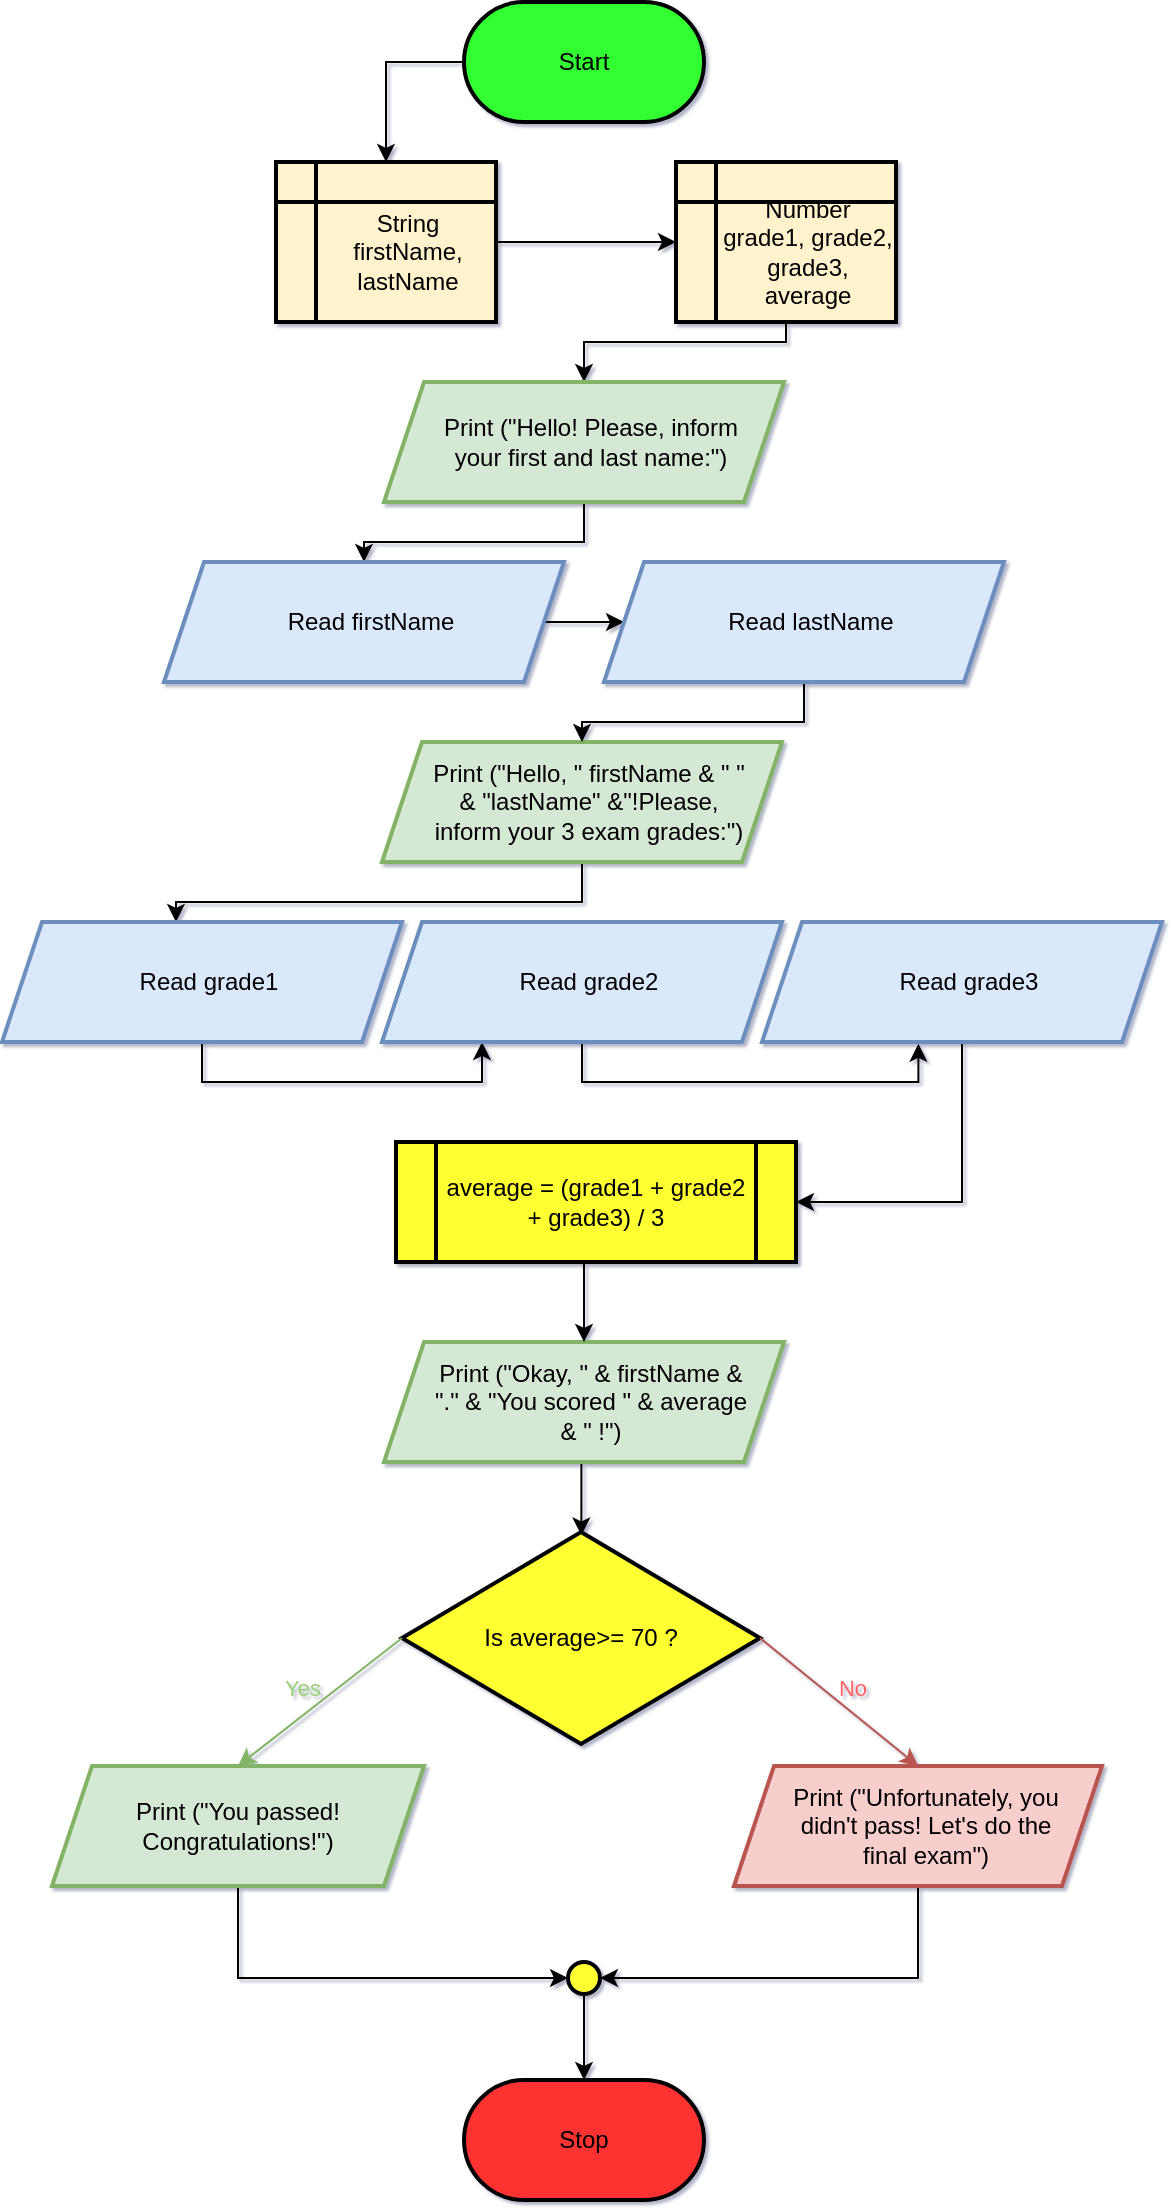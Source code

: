<mxfile version="16.4.3" type="github" pages="2">
  <diagram id="C5RBs43oDa-KdzZeNtuy" name="studentIteraction1">
    <mxGraphModel dx="787" dy="1585" grid="0" gridSize="10" guides="1" tooltips="1" connect="1" arrows="1" fold="1" page="1" pageScale="1" pageWidth="827" pageHeight="1169" math="0" shadow="1">
      <root>
        <mxCell id="WIyWlLk6GJQsqaUBKTNV-0" />
        <mxCell id="WIyWlLk6GJQsqaUBKTNV-1" parent="WIyWlLk6GJQsqaUBKTNV-0" />
        <mxCell id="qGgScWs7adqSkE698t_Z-27" value="" style="edgeStyle=orthogonalEdgeStyle;rounded=0;orthogonalLoop=1;jettySize=auto;html=1;fontColor=default;entryX=0.5;entryY=0;entryDx=0;entryDy=0;" edge="1" parent="WIyWlLk6GJQsqaUBKTNV-1" source="qGgScWs7adqSkE698t_Z-3" target="qGgScWs7adqSkE698t_Z-5">
          <mxGeometry relative="1" as="geometry">
            <mxPoint x="274" y="-1090" as="targetPoint" />
            <Array as="points">
              <mxPoint x="315" y="-1090" />
            </Array>
          </mxGeometry>
        </mxCell>
        <mxCell id="qGgScWs7adqSkE698t_Z-3" value="Start" style="rounded=1;whiteSpace=wrap;html=1;arcSize=50;fillColor=#33FF33;strokeColor=#000000;strokeWidth=2;" vertex="1" parent="WIyWlLk6GJQsqaUBKTNV-1">
          <mxGeometry x="354" y="-1120" width="120" height="60" as="geometry" />
        </mxCell>
        <mxCell id="qGgScWs7adqSkE698t_Z-4" value="Stop" style="rounded=1;whiteSpace=wrap;html=1;arcSize=50;fillColor=#FF3333;strokeColor=#000000;strokeWidth=2;" vertex="1" parent="WIyWlLk6GJQsqaUBKTNV-1">
          <mxGeometry x="354" y="-81" width="120" height="60" as="geometry" />
        </mxCell>
        <mxCell id="qGgScWs7adqSkE698t_Z-25" value="" style="edgeStyle=orthogonalEdgeStyle;rounded=0;orthogonalLoop=1;jettySize=auto;html=1;fontColor=default;" edge="1" parent="WIyWlLk6GJQsqaUBKTNV-1" source="qGgScWs7adqSkE698t_Z-5" target="qGgScWs7adqSkE698t_Z-6">
          <mxGeometry relative="1" as="geometry" />
        </mxCell>
        <mxCell id="qGgScWs7adqSkE698t_Z-5" value="String firstName, lastName" style="shape=internalStorage;whiteSpace=wrap;html=1;backgroundOutline=1;strokeColor=#000000;strokeWidth=2;fillColor=#fff2cc;perimeterSpacing=0;rounded=0;shadow=0;glass=0;sketch=0;align=center;labelPosition=center;verticalLabelPosition=middle;verticalAlign=middle;fontColor=default;labelBackgroundColor=none;spacingLeft=22;spacingTop=10;" vertex="1" parent="WIyWlLk6GJQsqaUBKTNV-1">
          <mxGeometry x="260" y="-1040" width="110" height="80" as="geometry" />
        </mxCell>
        <mxCell id="qGgScWs7adqSkE698t_Z-28" value="" style="edgeStyle=orthogonalEdgeStyle;rounded=0;orthogonalLoop=1;jettySize=auto;html=1;fontColor=default;" edge="1" parent="WIyWlLk6GJQsqaUBKTNV-1" source="qGgScWs7adqSkE698t_Z-6" target="qGgScWs7adqSkE698t_Z-7">
          <mxGeometry relative="1" as="geometry">
            <Array as="points">
              <mxPoint x="515" y="-950" />
              <mxPoint x="414" y="-950" />
            </Array>
          </mxGeometry>
        </mxCell>
        <mxCell id="qGgScWs7adqSkE698t_Z-6" value="Number grade1, grade2, grade3, average" style="shape=internalStorage;whiteSpace=wrap;html=1;backgroundOutline=1;strokeColor=#000000;strokeWidth=2;fillColor=#fff2cc;perimeterSpacing=0;rounded=0;shadow=0;glass=0;sketch=0;align=center;labelPosition=center;verticalLabelPosition=middle;verticalAlign=middle;fontColor=default;labelBackgroundColor=none;spacingLeft=22;spacingTop=10;" vertex="1" parent="WIyWlLk6GJQsqaUBKTNV-1">
          <mxGeometry x="460" y="-1040" width="110" height="80" as="geometry" />
        </mxCell>
        <mxCell id="qGgScWs7adqSkE698t_Z-24" value="" style="edgeStyle=orthogonalEdgeStyle;rounded=0;orthogonalLoop=1;jettySize=auto;html=1;fontColor=default;" edge="1" parent="WIyWlLk6GJQsqaUBKTNV-1" source="qGgScWs7adqSkE698t_Z-7" target="qGgScWs7adqSkE698t_Z-11">
          <mxGeometry relative="1" as="geometry" />
        </mxCell>
        <mxCell id="qGgScWs7adqSkE698t_Z-7" value="&lt;div&gt;&lt;span&gt;Print (&quot;Hello! Please, inform your first and last name:&quot;)&lt;/span&gt;&lt;/div&gt;" style="shape=parallelogram;perimeter=parallelogramPerimeter;whiteSpace=wrap;html=1;fixedSize=1;rounded=0;shadow=0;glass=0;labelBackgroundColor=none;sketch=0;strokeColor=#82b366;strokeWidth=2;fillColor=#d5e8d4;align=center;spacingLeft=20;spacingRight=13;" vertex="1" parent="WIyWlLk6GJQsqaUBKTNV-1">
          <mxGeometry x="314" y="-930" width="200" height="60" as="geometry" />
        </mxCell>
        <mxCell id="qGgScWs7adqSkE698t_Z-21" value="" style="edgeStyle=orthogonalEdgeStyle;rounded=0;orthogonalLoop=1;jettySize=auto;html=1;fontColor=default;" edge="1" parent="WIyWlLk6GJQsqaUBKTNV-1" source="qGgScWs7adqSkE698t_Z-9" target="qGgScWs7adqSkE698t_Z-13">
          <mxGeometry relative="1" as="geometry">
            <Array as="points">
              <mxPoint x="413" y="-670" />
              <mxPoint x="210" y="-670" />
            </Array>
          </mxGeometry>
        </mxCell>
        <mxCell id="qGgScWs7adqSkE698t_Z-9" value="&lt;div&gt;&lt;span&gt;Print (&quot;Hello, &quot; firstName &amp;amp; &quot; &quot; &amp;amp; &quot;lastName&quot; &amp;amp;&quot;!Please, inform your 3 exam grades:&quot;)&lt;/span&gt;&lt;/div&gt;" style="shape=parallelogram;perimeter=parallelogramPerimeter;whiteSpace=wrap;html=1;fixedSize=1;rounded=0;shadow=0;glass=0;labelBackgroundColor=none;sketch=0;strokeColor=#82b366;strokeWidth=2;fillColor=#d5e8d4;align=center;spacingLeft=20;spacingRight=13;" vertex="1" parent="WIyWlLk6GJQsqaUBKTNV-1">
          <mxGeometry x="313" y="-750" width="200" height="60" as="geometry" />
        </mxCell>
        <mxCell id="qGgScWs7adqSkE698t_Z-40" style="edgeStyle=orthogonalEdgeStyle;rounded=0;orthogonalLoop=1;jettySize=auto;html=1;exitX=0.5;exitY=1;exitDx=0;exitDy=0;entryX=0.501;entryY=0.016;entryDx=0;entryDy=0;entryPerimeter=0;fontColor=default;" edge="1" parent="WIyWlLk6GJQsqaUBKTNV-1" source="qGgScWs7adqSkE698t_Z-10" target="qGgScWs7adqSkE698t_Z-33">
          <mxGeometry relative="1" as="geometry" />
        </mxCell>
        <mxCell id="qGgScWs7adqSkE698t_Z-10" value="&lt;div&gt;&lt;span&gt;Print (&quot;Okay, &quot; &amp;amp; firstName &amp;amp; &quot;.&quot; &amp;amp; &quot;You scored &quot; &amp;amp; average &amp;amp; &quot; !&quot;)&lt;/span&gt;&lt;/div&gt;" style="shape=parallelogram;perimeter=parallelogramPerimeter;whiteSpace=wrap;html=1;fixedSize=1;rounded=0;shadow=0;glass=0;labelBackgroundColor=none;sketch=0;strokeColor=#82b366;strokeWidth=2;fillColor=#d5e8d4;align=center;spacingLeft=20;spacingRight=13;" vertex="1" parent="WIyWlLk6GJQsqaUBKTNV-1">
          <mxGeometry x="314" y="-450" width="200" height="60" as="geometry" />
        </mxCell>
        <mxCell id="qGgScWs7adqSkE698t_Z-22" value="" style="edgeStyle=orthogonalEdgeStyle;rounded=0;orthogonalLoop=1;jettySize=auto;html=1;fontColor=default;" edge="1" parent="WIyWlLk6GJQsqaUBKTNV-1" source="qGgScWs7adqSkE698t_Z-11" target="qGgScWs7adqSkE698t_Z-12">
          <mxGeometry relative="1" as="geometry" />
        </mxCell>
        <mxCell id="qGgScWs7adqSkE698t_Z-11" value="&lt;div&gt;&lt;span&gt;Read firstName&lt;/span&gt;&lt;/div&gt;" style="shape=parallelogram;perimeter=parallelogramPerimeter;whiteSpace=wrap;html=1;fixedSize=1;rounded=0;shadow=0;glass=0;labelBackgroundColor=none;sketch=0;strokeColor=#6c8ebf;strokeWidth=2;fillColor=#dae8fc;align=center;spacingLeft=20;spacingRight=13;" vertex="1" parent="WIyWlLk6GJQsqaUBKTNV-1">
          <mxGeometry x="204" y="-840" width="200" height="60" as="geometry" />
        </mxCell>
        <mxCell id="qGgScWs7adqSkE698t_Z-23" value="" style="edgeStyle=orthogonalEdgeStyle;rounded=0;orthogonalLoop=1;jettySize=auto;html=1;fontColor=default;" edge="1" parent="WIyWlLk6GJQsqaUBKTNV-1" source="qGgScWs7adqSkE698t_Z-12" target="qGgScWs7adqSkE698t_Z-9">
          <mxGeometry relative="1" as="geometry" />
        </mxCell>
        <mxCell id="qGgScWs7adqSkE698t_Z-12" value="&lt;div&gt;&lt;span&gt;Read lastName&lt;/span&gt;&lt;/div&gt;" style="shape=parallelogram;perimeter=parallelogramPerimeter;whiteSpace=wrap;html=1;fixedSize=1;rounded=0;shadow=0;glass=0;labelBackgroundColor=none;sketch=0;strokeColor=#6c8ebf;strokeWidth=2;fillColor=#dae8fc;align=center;spacingLeft=20;spacingRight=13;" vertex="1" parent="WIyWlLk6GJQsqaUBKTNV-1">
          <mxGeometry x="424" y="-840" width="200" height="60" as="geometry" />
        </mxCell>
        <mxCell id="qGgScWs7adqSkE698t_Z-18" style="edgeStyle=orthogonalEdgeStyle;rounded=0;orthogonalLoop=1;jettySize=auto;html=1;exitX=0.5;exitY=1;exitDx=0;exitDy=0;entryX=0.25;entryY=1;entryDx=0;entryDy=0;fontColor=default;" edge="1" parent="WIyWlLk6GJQsqaUBKTNV-1" source="qGgScWs7adqSkE698t_Z-13" target="qGgScWs7adqSkE698t_Z-14">
          <mxGeometry relative="1" as="geometry" />
        </mxCell>
        <mxCell id="qGgScWs7adqSkE698t_Z-13" value="&lt;div&gt;&lt;span&gt;Read grade1&lt;/span&gt;&lt;/div&gt;" style="shape=parallelogram;perimeter=parallelogramPerimeter;whiteSpace=wrap;html=1;fixedSize=1;rounded=0;shadow=0;glass=0;labelBackgroundColor=none;sketch=0;strokeColor=#6c8ebf;strokeWidth=2;fillColor=#dae8fc;align=center;spacingLeft=20;spacingRight=13;" vertex="1" parent="WIyWlLk6GJQsqaUBKTNV-1">
          <mxGeometry x="123" y="-660" width="200" height="60" as="geometry" />
        </mxCell>
        <mxCell id="qGgScWs7adqSkE698t_Z-19" style="edgeStyle=orthogonalEdgeStyle;rounded=0;orthogonalLoop=1;jettySize=auto;html=1;exitX=0.5;exitY=1;exitDx=0;exitDy=0;entryX=0.391;entryY=1.015;entryDx=0;entryDy=0;entryPerimeter=0;fontColor=default;" edge="1" parent="WIyWlLk6GJQsqaUBKTNV-1" source="qGgScWs7adqSkE698t_Z-14" target="qGgScWs7adqSkE698t_Z-15">
          <mxGeometry relative="1" as="geometry" />
        </mxCell>
        <mxCell id="qGgScWs7adqSkE698t_Z-14" value="&lt;div&gt;&lt;span&gt;Read grade2&lt;/span&gt;&lt;/div&gt;" style="shape=parallelogram;perimeter=parallelogramPerimeter;whiteSpace=wrap;html=1;fixedSize=1;rounded=0;shadow=0;glass=0;labelBackgroundColor=none;sketch=0;strokeColor=#6c8ebf;strokeWidth=2;fillColor=#dae8fc;align=center;spacingLeft=20;spacingRight=13;" vertex="1" parent="WIyWlLk6GJQsqaUBKTNV-1">
          <mxGeometry x="313" y="-660" width="200" height="60" as="geometry" />
        </mxCell>
        <mxCell id="qGgScWs7adqSkE698t_Z-32" style="edgeStyle=orthogonalEdgeStyle;rounded=0;orthogonalLoop=1;jettySize=auto;html=1;exitX=0.5;exitY=1;exitDx=0;exitDy=0;entryX=1;entryY=0.5;entryDx=0;entryDy=0;fontColor=default;" edge="1" parent="WIyWlLk6GJQsqaUBKTNV-1" source="qGgScWs7adqSkE698t_Z-15" target="qGgScWs7adqSkE698t_Z-30">
          <mxGeometry relative="1" as="geometry" />
        </mxCell>
        <mxCell id="qGgScWs7adqSkE698t_Z-15" value="&lt;div&gt;&lt;span&gt;Read grade3&lt;/span&gt;&lt;/div&gt;" style="shape=parallelogram;perimeter=parallelogramPerimeter;whiteSpace=wrap;html=1;fixedSize=1;rounded=0;shadow=0;glass=0;labelBackgroundColor=none;sketch=0;strokeColor=#6c8ebf;strokeWidth=2;fillColor=#dae8fc;align=center;spacingLeft=20;spacingRight=13;" vertex="1" parent="WIyWlLk6GJQsqaUBKTNV-1">
          <mxGeometry x="503" y="-660" width="200" height="60" as="geometry" />
        </mxCell>
        <mxCell id="qGgScWs7adqSkE698t_Z-31" value="" style="edgeStyle=orthogonalEdgeStyle;rounded=0;orthogonalLoop=1;jettySize=auto;html=1;fontColor=default;" edge="1" parent="WIyWlLk6GJQsqaUBKTNV-1" source="qGgScWs7adqSkE698t_Z-30" target="qGgScWs7adqSkE698t_Z-10">
          <mxGeometry relative="1" as="geometry">
            <Array as="points">
              <mxPoint x="414" y="-470" />
              <mxPoint x="414" y="-470" />
            </Array>
          </mxGeometry>
        </mxCell>
        <mxCell id="qGgScWs7adqSkE698t_Z-30" value="average = (grade1 + grade2 + grade3) / 3" style="shape=process;whiteSpace=wrap;html=1;backgroundOutline=1;rounded=0;shadow=0;glass=0;labelBackgroundColor=none;sketch=0;fontColor=default;strokeColor=#000000;strokeWidth=2;fillColor=#FFFF33;" vertex="1" parent="WIyWlLk6GJQsqaUBKTNV-1">
          <mxGeometry x="320" y="-550" width="200" height="60" as="geometry" />
        </mxCell>
        <mxCell id="qGgScWs7adqSkE698t_Z-33" value="Is average&amp;gt;= 70 ?" style="rhombus;whiteSpace=wrap;html=1;rounded=0;shadow=0;glass=0;labelBackgroundColor=none;sketch=0;fontColor=default;strokeColor=#000000;strokeWidth=2;fillColor=#FFFF33;" vertex="1" parent="WIyWlLk6GJQsqaUBKTNV-1">
          <mxGeometry x="323" y="-355" width="179" height="106" as="geometry" />
        </mxCell>
        <mxCell id="qGgScWs7adqSkE698t_Z-64" style="edgeStyle=orthogonalEdgeStyle;rounded=0;orthogonalLoop=1;jettySize=auto;html=1;exitX=0.5;exitY=1;exitDx=0;exitDy=0;entryX=1;entryY=0.5;entryDx=0;entryDy=0;fontColor=#FF6666;startArrow=none;startFill=0;endArrow=classic;endFill=1;" edge="1" parent="WIyWlLk6GJQsqaUBKTNV-1" source="qGgScWs7adqSkE698t_Z-34" target="qGgScWs7adqSkE698t_Z-61">
          <mxGeometry relative="1" as="geometry" />
        </mxCell>
        <mxCell id="qGgScWs7adqSkE698t_Z-34" value="Print (&quot;Unfortunately, you didn&#39;t pass! Let&#39;s do the final exam&quot;)" style="shape=parallelogram;perimeter=parallelogramPerimeter;whiteSpace=wrap;html=1;fixedSize=1;fillColor=#f8cecc;strokeColor=#b85450;rounded=0;shadow=0;glass=0;labelBackgroundColor=none;sketch=0;strokeWidth=2;spacingLeft=22;spacingRight=14;" vertex="1" parent="WIyWlLk6GJQsqaUBKTNV-1">
          <mxGeometry x="489" y="-238" width="184" height="60" as="geometry" />
        </mxCell>
        <mxCell id="qGgScWs7adqSkE698t_Z-63" style="edgeStyle=orthogonalEdgeStyle;rounded=0;orthogonalLoop=1;jettySize=auto;html=1;exitX=0.5;exitY=1;exitDx=0;exitDy=0;entryX=0;entryY=0.5;entryDx=0;entryDy=0;fontColor=#FF6666;startArrow=none;startFill=0;endArrow=classic;endFill=1;" edge="1" parent="WIyWlLk6GJQsqaUBKTNV-1" source="qGgScWs7adqSkE698t_Z-36" target="qGgScWs7adqSkE698t_Z-61">
          <mxGeometry relative="1" as="geometry" />
        </mxCell>
        <mxCell id="qGgScWs7adqSkE698t_Z-36" value="Print (&quot;You passed! Congratulations!&quot;)" style="shape=parallelogram;perimeter=parallelogramPerimeter;whiteSpace=wrap;html=1;fixedSize=1;fillColor=#d5e8d4;strokeColor=#82b366;rounded=0;shadow=0;glass=0;labelBackgroundColor=none;sketch=0;strokeWidth=2;" vertex="1" parent="WIyWlLk6GJQsqaUBKTNV-1">
          <mxGeometry x="148" y="-238" width="186" height="60" as="geometry" />
        </mxCell>
        <mxCell id="qGgScWs7adqSkE698t_Z-49" value="" style="endArrow=classic;html=1;rounded=0;fontColor=#97D077;exitX=0;exitY=0.5;exitDx=0;exitDy=0;entryX=0.5;entryY=0;entryDx=0;entryDy=0;fillColor=#d5e8d4;strokeColor=#82b366;" edge="1" parent="WIyWlLk6GJQsqaUBKTNV-1" source="qGgScWs7adqSkE698t_Z-33" target="qGgScWs7adqSkE698t_Z-36">
          <mxGeometry relative="1" as="geometry">
            <mxPoint x="204" y="-293" as="sourcePoint" />
            <mxPoint x="364" y="-293" as="targetPoint" />
          </mxGeometry>
        </mxCell>
        <mxCell id="qGgScWs7adqSkE698t_Z-50" value="Yes" style="edgeLabel;resizable=0;html=1;align=center;verticalAlign=middle;rounded=0;shadow=0;glass=0;labelBackgroundColor=none;sketch=0;fontColor=#97D077;strokeColor=#000000;strokeWidth=2;fillColor=#FFFF33;spacingBottom=15;spacingRight=18;" connectable="0" vertex="1" parent="qGgScWs7adqSkE698t_Z-49">
          <mxGeometry relative="1" as="geometry" />
        </mxCell>
        <mxCell id="qGgScWs7adqSkE698t_Z-52" value="" style="edgeLabel;resizable=0;html=1;align=right;verticalAlign=bottom;rounded=0;shadow=0;glass=0;labelBackgroundColor=none;sketch=0;fontColor=default;strokeColor=#000000;strokeWidth=2;fillColor=#FFFF33;" connectable="0" vertex="1" parent="qGgScWs7adqSkE698t_Z-49">
          <mxGeometry x="1" relative="1" as="geometry" />
        </mxCell>
        <mxCell id="qGgScWs7adqSkE698t_Z-53" value="" style="endArrow=classic;html=1;rounded=0;fontColor=default;exitX=1;exitY=0.5;exitDx=0;exitDy=0;entryX=0.5;entryY=0;entryDx=0;entryDy=0;fillColor=#f8cecc;strokeColor=#b85450;" edge="1" parent="WIyWlLk6GJQsqaUBKTNV-1" source="qGgScWs7adqSkE698t_Z-33" target="qGgScWs7adqSkE698t_Z-34">
          <mxGeometry relative="1" as="geometry">
            <mxPoint x="618.5" y="-302.29" as="sourcePoint" />
            <mxPoint x="502.0" y="-302.29" as="targetPoint" />
          </mxGeometry>
        </mxCell>
        <mxCell id="qGgScWs7adqSkE698t_Z-54" value="No" style="edgeLabel;resizable=0;html=1;align=center;verticalAlign=middle;rounded=0;shadow=0;glass=0;labelBackgroundColor=none;sketch=0;fontColor=#FF6666;strokeColor=#000000;strokeWidth=2;fillColor=#FFFF33;spacingBottom=15;spacingLeft=13;" connectable="0" vertex="1" parent="qGgScWs7adqSkE698t_Z-53">
          <mxGeometry relative="1" as="geometry" />
        </mxCell>
        <mxCell id="qGgScWs7adqSkE698t_Z-55" value="" style="edgeLabel;resizable=0;html=1;align=right;verticalAlign=bottom;rounded=0;shadow=0;glass=0;labelBackgroundColor=none;sketch=0;fontColor=default;strokeColor=#000000;strokeWidth=2;fillColor=#FFFF33;" connectable="0" vertex="1" parent="qGgScWs7adqSkE698t_Z-53">
          <mxGeometry x="1" relative="1" as="geometry" />
        </mxCell>
        <mxCell id="qGgScWs7adqSkE698t_Z-62" value="" style="edgeStyle=orthogonalEdgeStyle;rounded=0;orthogonalLoop=1;jettySize=auto;html=1;fontColor=#FF6666;startArrow=none;startFill=0;endArrow=classic;endFill=1;" edge="1" parent="WIyWlLk6GJQsqaUBKTNV-1" source="qGgScWs7adqSkE698t_Z-61" target="qGgScWs7adqSkE698t_Z-4">
          <mxGeometry relative="1" as="geometry" />
        </mxCell>
        <mxCell id="qGgScWs7adqSkE698t_Z-61" value="" style="ellipse;whiteSpace=wrap;html=1;aspect=fixed;rounded=0;shadow=0;glass=0;labelBackgroundColor=none;sketch=0;fontColor=#FF6666;strokeColor=#000000;strokeWidth=2;fillColor=#FFFF33;" vertex="1" parent="WIyWlLk6GJQsqaUBKTNV-1">
          <mxGeometry x="406" y="-140" width="16" height="16" as="geometry" />
        </mxCell>
      </root>
    </mxGraphModel>
  </diagram>
  <diagram id="W9nZrneCAUr1fCy4ZqqV" name="loopIteraction">
    <mxGraphModel dx="2123" dy="685" grid="0" gridSize="10" guides="1" tooltips="1" connect="1" arrows="1" fold="1" page="1" pageScale="1" pageWidth="827" pageHeight="1169" math="0" shadow="0">
      <root>
        <mxCell id="e8oWBUrBlCWtgAs1R7jn-0" />
        <mxCell id="e8oWBUrBlCWtgAs1R7jn-1" parent="e8oWBUrBlCWtgAs1R7jn-0" />
        <mxCell id="PRgmB93gzUePqkdWQbsC-56" style="edgeStyle=orthogonalEdgeStyle;rounded=0;orthogonalLoop=1;jettySize=auto;html=1;exitX=0.5;exitY=1;exitDx=0;exitDy=0;exitPerimeter=0;entryX=0.5;entryY=0;entryDx=0;entryDy=0;fontSize=16;fontColor=#FF6666;startArrow=none;startFill=0;endArrow=classic;endFill=1;strokeColor=#000000;" edge="1" parent="e8oWBUrBlCWtgAs1R7jn-1" source="PRgmB93gzUePqkdWQbsC-0" target="PRgmB93gzUePqkdWQbsC-2">
          <mxGeometry relative="1" as="geometry" />
        </mxCell>
        <mxCell id="PRgmB93gzUePqkdWQbsC-0" value="&lt;font color=&quot;#000000&quot; style=&quot;font-size: 16px&quot;&gt;Start&lt;/font&gt;" style="strokeWidth=2;html=1;shape=mxgraph.flowchart.terminator;whiteSpace=wrap;rounded=0;shadow=0;glass=0;labelBackgroundColor=none;sketch=0;fontColor=#FF6666;fillColor=#33FF33;" vertex="1" parent="e8oWBUrBlCWtgAs1R7jn-1">
          <mxGeometry x="308" y="19" width="157" height="78" as="geometry" />
        </mxCell>
        <mxCell id="PRgmB93gzUePqkdWQbsC-1" value="&lt;font color=&quot;#000000&quot; style=&quot;font-size: 16px&quot;&gt;Stop&lt;br&gt;&lt;/font&gt;" style="strokeWidth=2;html=1;shape=mxgraph.flowchart.terminator;whiteSpace=wrap;rounded=0;shadow=0;glass=0;labelBackgroundColor=none;sketch=0;fontColor=#FF6666;fillColor=#FF0000;" vertex="1" parent="e8oWBUrBlCWtgAs1R7jn-1">
          <mxGeometry x="307.99" y="1350" width="157" height="78" as="geometry" />
        </mxCell>
        <mxCell id="PRgmB93gzUePqkdWQbsC-55" style="edgeStyle=orthogonalEdgeStyle;rounded=0;orthogonalLoop=1;jettySize=auto;html=1;exitX=0.5;exitY=1;exitDx=0;exitDy=0;entryX=0.5;entryY=0;entryDx=0;entryDy=0;entryPerimeter=0;fontSize=16;fontColor=#FF6666;startArrow=none;startFill=0;endArrow=classic;endFill=1;strokeColor=#000000;" edge="1" parent="e8oWBUrBlCWtgAs1R7jn-1" source="PRgmB93gzUePqkdWQbsC-2" target="PRgmB93gzUePqkdWQbsC-4">
          <mxGeometry relative="1" as="geometry" />
        </mxCell>
        <mxCell id="PRgmB93gzUePqkdWQbsC-2" value="Number x, y, optionNumber" style="shape=internalStorage;whiteSpace=wrap;html=1;dx=15;dy=15;rounded=1;arcSize=11;strokeWidth=2;shadow=0;glass=0;labelBackgroundColor=none;sketch=0;fontSize=16;fillColor=#fff2cc;strokeColor=#000000;" vertex="1" parent="e8oWBUrBlCWtgAs1R7jn-1">
          <mxGeometry x="316" y="114" width="141" height="75" as="geometry" />
        </mxCell>
        <mxCell id="PRgmB93gzUePqkdWQbsC-54" style="edgeStyle=orthogonalEdgeStyle;rounded=0;orthogonalLoop=1;jettySize=auto;html=1;exitX=0.2;exitY=0.86;exitDx=0;exitDy=0;exitPerimeter=0;entryX=0.5;entryY=0;entryDx=0;entryDy=0;fontSize=16;fontColor=#FF6666;startArrow=none;startFill=0;endArrow=classic;endFill=1;strokeColor=#000000;" edge="1" parent="e8oWBUrBlCWtgAs1R7jn-1" source="PRgmB93gzUePqkdWQbsC-4" target="PRgmB93gzUePqkdWQbsC-5">
          <mxGeometry relative="1" as="geometry">
            <Array as="points">
              <mxPoint x="285" y="290" />
            </Array>
          </mxGeometry>
        </mxCell>
        <mxCell id="PRgmB93gzUePqkdWQbsC-4" value="Print (&quot;Welcome! Inform&amp;nbsp; numbers x and y:&quot;)" style="strokeWidth=2;html=1;shape=mxgraph.flowchart.display;whiteSpace=wrap;rounded=0;shadow=0;glass=0;labelBackgroundColor=none;sketch=0;fontSize=16;fillColor=#d5e8d4;strokeColor=#82b366;spacingLeft=10;spacingRight=20;horizontal=1;" vertex="1" parent="e8oWBUrBlCWtgAs1R7jn-1">
          <mxGeometry x="260.38" y="207" width="252.25" height="96" as="geometry" />
        </mxCell>
        <mxCell id="PRgmB93gzUePqkdWQbsC-53" value="" style="edgeStyle=orthogonalEdgeStyle;rounded=0;orthogonalLoop=1;jettySize=auto;html=1;fontSize=16;fontColor=#FF6666;startArrow=none;startFill=0;endArrow=classic;endFill=1;strokeColor=#000000;" edge="1" parent="e8oWBUrBlCWtgAs1R7jn-1" source="PRgmB93gzUePqkdWQbsC-5" target="PRgmB93gzUePqkdWQbsC-6">
          <mxGeometry relative="1" as="geometry" />
        </mxCell>
        <mxCell id="PRgmB93gzUePqkdWQbsC-5" value="Read x" style="html=1;strokeWidth=2;shape=manualInput;whiteSpace=wrap;rounded=1;size=11;arcSize=11;shadow=0;glass=0;labelBackgroundColor=none;sketch=0;fontSize=16;fillColor=#dae8fc;strokeColor=#6c8ebf;" vertex="1" parent="e8oWBUrBlCWtgAs1R7jn-1">
          <mxGeometry x="200.5" y="326" width="169" height="85" as="geometry" />
        </mxCell>
        <mxCell id="PRgmB93gzUePqkdWQbsC-62" style="edgeStyle=orthogonalEdgeStyle;rounded=0;orthogonalLoop=1;jettySize=auto;html=1;exitX=1;exitY=1;exitDx=0;exitDy=0;entryX=1;entryY=0.5;entryDx=0;entryDy=0;entryPerimeter=0;fontSize=16;fontColor=#FF6666;startArrow=none;startFill=0;endArrow=classic;endFill=1;strokeColor=#000000;" edge="1" parent="e8oWBUrBlCWtgAs1R7jn-1" source="PRgmB93gzUePqkdWQbsC-6" target="PRgmB93gzUePqkdWQbsC-8">
          <mxGeometry relative="1" as="geometry" />
        </mxCell>
        <mxCell id="PRgmB93gzUePqkdWQbsC-6" value="Read y" style="html=1;strokeWidth=2;shape=manualInput;whiteSpace=wrap;rounded=1;size=11;arcSize=11;shadow=0;glass=0;labelBackgroundColor=none;sketch=0;fontSize=16;fillColor=#dae8fc;strokeColor=#6c8ebf;" vertex="1" parent="e8oWBUrBlCWtgAs1R7jn-1">
          <mxGeometry x="403.5" y="326" width="169" height="85" as="geometry" />
        </mxCell>
        <mxCell id="PRgmB93gzUePqkdWQbsC-61" style="edgeStyle=orthogonalEdgeStyle;rounded=0;orthogonalLoop=1;jettySize=auto;html=1;exitX=0.2;exitY=0.86;exitDx=0;exitDy=0;exitPerimeter=0;entryX=0.135;entryY=0.17;entryDx=0;entryDy=0;entryPerimeter=0;fontSize=16;fontColor=#FF6666;startArrow=none;startFill=0;endArrow=classic;endFill=1;strokeColor=#000000;" edge="1" parent="e8oWBUrBlCWtgAs1R7jn-1" source="PRgmB93gzUePqkdWQbsC-8" target="PRgmB93gzUePqkdWQbsC-9">
          <mxGeometry relative="1" as="geometry">
            <Array as="points">
              <mxPoint x="270" y="506" />
            </Array>
          </mxGeometry>
        </mxCell>
        <mxCell id="PRgmB93gzUePqkdWQbsC-8" value="Print ( x &amp;amp; &quot;+&quot; &amp;amp; y &amp;amp; &quot;=&quot; &amp;amp; (x + y) )" style="strokeWidth=2;html=1;shape=mxgraph.flowchart.display;whiteSpace=wrap;rounded=0;shadow=0;glass=0;labelBackgroundColor=none;sketch=0;fontSize=16;fillColor=#d5e8d4;strokeColor=#82b366;" vertex="1" parent="e8oWBUrBlCWtgAs1R7jn-1">
          <mxGeometry x="251.74" y="428" width="269.51" height="91" as="geometry" />
        </mxCell>
        <mxCell id="PRgmB93gzUePqkdWQbsC-60" style="edgeStyle=orthogonalEdgeStyle;rounded=0;orthogonalLoop=1;jettySize=auto;html=1;exitX=0.2;exitY=0.86;exitDx=0;exitDy=0;exitPerimeter=0;entryX=0;entryY=0.5;entryDx=0;entryDy=0;fontSize=16;fontColor=#FF6666;startArrow=none;startFill=0;endArrow=classic;endFill=1;strokeColor=#000000;" edge="1" parent="e8oWBUrBlCWtgAs1R7jn-1" source="PRgmB93gzUePqkdWQbsC-9" target="PRgmB93gzUePqkdWQbsC-10">
          <mxGeometry relative="1" as="geometry">
            <Array as="points">
              <mxPoint x="282" y="614" />
              <mxPoint x="282" y="681" />
            </Array>
          </mxGeometry>
        </mxCell>
        <mxCell id="PRgmB93gzUePqkdWQbsC-9" value="Print (&quot;Do you want to inform other values? Type 1 for &#39;yes&#39;, type 2 for &#39;no&#39; :&quot;)" style="strokeWidth=2;html=1;shape=mxgraph.flowchart.display;whiteSpace=wrap;rounded=0;shadow=0;glass=0;labelBackgroundColor=none;sketch=0;fontSize=16;fillColor=#d5e8d4;strokeColor=#82b366;spacingLeft=20;spacingRight=20;" vertex="1" parent="e8oWBUrBlCWtgAs1R7jn-1">
          <mxGeometry x="227" y="536" width="319" height="91" as="geometry" />
        </mxCell>
        <mxCell id="PRgmB93gzUePqkdWQbsC-59" style="edgeStyle=orthogonalEdgeStyle;rounded=0;orthogonalLoop=1;jettySize=auto;html=1;exitX=0.5;exitY=1;exitDx=0;exitDy=0;entryX=0.5;entryY=0;entryDx=0;entryDy=0;entryPerimeter=0;fontSize=16;fontColor=#FF6666;startArrow=none;startFill=0;endArrow=classic;endFill=1;strokeColor=#000000;" edge="1" parent="e8oWBUrBlCWtgAs1R7jn-1" source="PRgmB93gzUePqkdWQbsC-10" target="PRgmB93gzUePqkdWQbsC-15">
          <mxGeometry relative="1" as="geometry" />
        </mxCell>
        <mxCell id="PRgmB93gzUePqkdWQbsC-10" value="Read optionNumber" style="html=1;strokeWidth=2;shape=manualInput;whiteSpace=wrap;rounded=1;size=11;arcSize=11;shadow=0;glass=0;labelBackgroundColor=none;sketch=0;fontSize=16;fillColor=#dae8fc;strokeColor=#6c8ebf;" vertex="1" parent="e8oWBUrBlCWtgAs1R7jn-1">
          <mxGeometry x="301.99" y="639" width="169" height="85" as="geometry" />
        </mxCell>
        <mxCell id="PRgmB93gzUePqkdWQbsC-20" value="" style="edgeStyle=orthogonalEdgeStyle;rounded=0;orthogonalLoop=1;jettySize=auto;html=1;fontSize=16;fontColor=#FF6666;startArrow=none;startFill=0;endArrow=classic;endFill=1;strokeColor=#000000;" edge="1" parent="e8oWBUrBlCWtgAs1R7jn-1" source="PRgmB93gzUePqkdWQbsC-12" target="PRgmB93gzUePqkdWQbsC-16">
          <mxGeometry relative="1" as="geometry" />
        </mxCell>
        <mxCell id="PRgmB93gzUePqkdWQbsC-12" value="Print(&quot;Invalid entry! Type 1 or 2 (yes = 1, no = 2)&quot;)" style="strokeWidth=2;html=1;shape=mxgraph.flowchart.display;whiteSpace=wrap;rounded=0;shadow=0;glass=0;labelBackgroundColor=none;sketch=0;fontSize=16;fillColor=#f8cecc;strokeColor=#b85450;spacingLeft=20;spacingRight=20;" vertex="1" parent="e8oWBUrBlCWtgAs1R7jn-1">
          <mxGeometry x="558" y="751.5" width="202" height="104" as="geometry" />
        </mxCell>
        <mxCell id="PRgmB93gzUePqkdWQbsC-15" value="optionNumber != 1 AND optionNumber != 2" style="strokeWidth=2;html=1;shape=mxgraph.flowchart.loop_limit;whiteSpace=wrap;rounded=0;shadow=0;glass=0;labelBackgroundColor=none;sketch=0;fontSize=16;fontColor=#000000;fillColor=#FFFF33;" vertex="1" parent="e8oWBUrBlCWtgAs1R7jn-1">
          <mxGeometry x="285.88" y="748" width="201.25" height="111" as="geometry" />
        </mxCell>
        <mxCell id="PRgmB93gzUePqkdWQbsC-21" style="edgeStyle=orthogonalEdgeStyle;rounded=0;orthogonalLoop=1;jettySize=auto;html=1;exitX=0;exitY=0.5;exitDx=0;exitDy=0;fontSize=16;fontColor=#FF6666;startArrow=none;startFill=0;endArrow=classic;endFill=1;strokeColor=#000000;" edge="1" parent="e8oWBUrBlCWtgAs1R7jn-1" source="PRgmB93gzUePqkdWQbsC-16" target="PRgmB93gzUePqkdWQbsC-15">
          <mxGeometry relative="1" as="geometry">
            <mxPoint x="452" y="862" as="targetPoint" />
            <Array as="points">
              <mxPoint x="449" y="924" />
            </Array>
          </mxGeometry>
        </mxCell>
        <mxCell id="PRgmB93gzUePqkdWQbsC-16" value="Read optionNumber" style="html=1;strokeWidth=2;shape=manualInput;whiteSpace=wrap;rounded=1;size=11;arcSize=11;shadow=0;glass=0;labelBackgroundColor=none;sketch=0;fontSize=16;fillColor=#dae8fc;strokeColor=#6c8ebf;" vertex="1" parent="e8oWBUrBlCWtgAs1R7jn-1">
          <mxGeometry x="574.5" y="881" width="169" height="85" as="geometry" />
        </mxCell>
        <mxCell id="PRgmB93gzUePqkdWQbsC-18" value="" style="endArrow=classic;html=1;rounded=0;fontSize=16;fontColor=#FF6666;entryX=0;entryY=0.5;entryDx=0;entryDy=0;entryPerimeter=0;spacingBottom=20;strokeColor=#66FF66;" edge="1" parent="e8oWBUrBlCWtgAs1R7jn-1" source="PRgmB93gzUePqkdWQbsC-15" target="PRgmB93gzUePqkdWQbsC-12">
          <mxGeometry relative="1" as="geometry">
            <mxPoint x="494" y="830" as="sourcePoint" />
            <mxPoint x="584" y="813" as="targetPoint" />
          </mxGeometry>
        </mxCell>
        <mxCell id="PRgmB93gzUePqkdWQbsC-19" value="True" style="edgeLabel;resizable=0;html=1;align=center;verticalAlign=middle;rounded=0;shadow=0;glass=0;labelBackgroundColor=none;sketch=0;fontSize=16;fontColor=#66FF66;strokeColor=#000000;strokeWidth=2;fillColor=#FFFF33;spacingBottom=20;" connectable="0" vertex="1" parent="PRgmB93gzUePqkdWQbsC-18">
          <mxGeometry relative="1" as="geometry" />
        </mxCell>
        <mxCell id="PRgmB93gzUePqkdWQbsC-27" value="" style="endArrow=classic;html=1;rounded=0;fontSize=16;fontColor=#FF6666;strokeColor=#FF6666;exitX=0.5;exitY=1;exitDx=0;exitDy=0;exitPerimeter=0;entryX=0.5;entryY=0;entryDx=0;entryDy=0;entryPerimeter=0;fillColor=#d5e8d4;" edge="1" parent="e8oWBUrBlCWtgAs1R7jn-1" source="PRgmB93gzUePqkdWQbsC-15" target="PRgmB93gzUePqkdWQbsC-41">
          <mxGeometry relative="1" as="geometry">
            <mxPoint x="316" y="912" as="sourcePoint" />
            <mxPoint x="386.505" y="1007" as="targetPoint" />
          </mxGeometry>
        </mxCell>
        <mxCell id="PRgmB93gzUePqkdWQbsC-28" value="False" style="edgeLabel;resizable=0;html=1;align=center;verticalAlign=middle;rounded=0;shadow=0;glass=0;labelBackgroundColor=none;sketch=0;fontSize=16;fontColor=#FF6666;strokeColor=#000000;strokeWidth=2;fillColor=#FFFF33;spacingRight=40;" connectable="0" vertex="1" parent="PRgmB93gzUePqkdWQbsC-27">
          <mxGeometry relative="1" as="geometry" />
        </mxCell>
        <mxCell id="PRgmB93gzUePqkdWQbsC-38" value="" style="endArrow=classic;html=1;rounded=0;fontSize=16;fontColor=#FF6666;entryX=1;entryY=0.5;entryDx=0;entryDy=0;entryPerimeter=0;spacingBottom=20;strokeColor=#66FF66;exitX=0;exitY=0.5;exitDx=0;exitDy=0;exitPerimeter=0;" edge="1" parent="e8oWBUrBlCWtgAs1R7jn-1" source="PRgmB93gzUePqkdWQbsC-41" target="PRgmB93gzUePqkdWQbsC-40">
          <mxGeometry relative="1" as="geometry">
            <mxPoint x="487.13" y="1062.5" as="sourcePoint" />
            <mxPoint x="558.0" y="1068" as="targetPoint" />
          </mxGeometry>
        </mxCell>
        <mxCell id="PRgmB93gzUePqkdWQbsC-39" value="True" style="edgeLabel;resizable=0;html=1;align=center;verticalAlign=middle;rounded=0;shadow=0;glass=0;labelBackgroundColor=none;sketch=0;fontSize=16;fontColor=#66FF66;strokeColor=#000000;strokeWidth=2;fillColor=#FFFF33;spacingBottom=20;" connectable="0" vertex="1" parent="PRgmB93gzUePqkdWQbsC-38">
          <mxGeometry relative="1" as="geometry">
            <mxPoint x="-3" y="-1" as="offset" />
          </mxGeometry>
        </mxCell>
        <mxCell id="PRgmB93gzUePqkdWQbsC-48" style="edgeStyle=orthogonalEdgeStyle;rounded=0;orthogonalLoop=1;jettySize=auto;html=1;exitX=0.5;exitY=0;exitDx=0;exitDy=0;exitPerimeter=0;entryX=0;entryY=0.5;entryDx=0;entryDy=0;fontSize=16;fontColor=#FF6666;startArrow=none;startFill=0;endArrow=classic;endFill=1;strokeColor=#000000;" edge="1" parent="e8oWBUrBlCWtgAs1R7jn-1" source="PRgmB93gzUePqkdWQbsC-40" target="PRgmB93gzUePqkdWQbsC-5">
          <mxGeometry relative="1" as="geometry" />
        </mxCell>
        <mxCell id="PRgmB93gzUePqkdWQbsC-40" value="Print (&quot;Informe o numero x e y:&quot;)" style="strokeWidth=2;html=1;shape=mxgraph.flowchart.display;whiteSpace=wrap;rounded=0;shadow=0;glass=0;labelBackgroundColor=none;sketch=0;fontSize=16;fillColor=#d5e8d4;strokeColor=#82b366;spacingLeft=10;spacingRight=20;horizontal=1;" vertex="1" parent="e8oWBUrBlCWtgAs1R7jn-1">
          <mxGeometry x="-70" y="1029.5" width="252.25" height="96" as="geometry" />
        </mxCell>
        <mxCell id="PRgmB93gzUePqkdWQbsC-41" value="Is optionNumber == 1 ?" style="strokeWidth=2;html=1;shape=mxgraph.flowchart.decision;whiteSpace=wrap;rounded=0;shadow=0;glass=0;labelBackgroundColor=none;sketch=0;fontSize=16;fontColor=#000000;fillColor=#FFFF33;spacingLeft=20;spacingRight=20;" vertex="1" parent="e8oWBUrBlCWtgAs1R7jn-1">
          <mxGeometry x="273.44" y="1010" width="226.13" height="135" as="geometry" />
        </mxCell>
        <mxCell id="PRgmB93gzUePqkdWQbsC-49" value="" style="edgeStyle=orthogonalEdgeStyle;rounded=0;orthogonalLoop=1;jettySize=auto;html=1;fontSize=16;fontColor=#FF6666;startArrow=none;startFill=0;endArrow=classic;endFill=1;strokeColor=#000000;" edge="1" parent="e8oWBUrBlCWtgAs1R7jn-1" source="PRgmB93gzUePqkdWQbsC-47" target="PRgmB93gzUePqkdWQbsC-1">
          <mxGeometry relative="1" as="geometry" />
        </mxCell>
        <mxCell id="PRgmB93gzUePqkdWQbsC-47" value="Print (&quot;Thank you for using our sum system. See you soon!&quot;)" style="strokeWidth=2;html=1;shape=mxgraph.flowchart.display;whiteSpace=wrap;rounded=0;shadow=0;glass=0;labelBackgroundColor=none;sketch=0;fontSize=16;fillColor=#d5e8d4;strokeColor=#82b366;spacingLeft=10;spacingRight=20;horizontal=1;" vertex="1" parent="e8oWBUrBlCWtgAs1R7jn-1">
          <mxGeometry x="260.36" y="1208" width="252.25" height="96" as="geometry" />
        </mxCell>
        <mxCell id="PRgmB93gzUePqkdWQbsC-51" value="" style="endArrow=classic;html=1;rounded=0;fontSize=16;fontColor=#FF6666;strokeColor=#FF6666;exitX=0.5;exitY=1;exitDx=0;exitDy=0;exitPerimeter=0;entryX=0.5;entryY=0;entryDx=0;entryDy=0;entryPerimeter=0;fillColor=#d5e8d4;" edge="1" parent="e8oWBUrBlCWtgAs1R7jn-1" source="PRgmB93gzUePqkdWQbsC-41" target="PRgmB93gzUePqkdWQbsC-47">
          <mxGeometry relative="1" as="geometry">
            <mxPoint x="385.905" y="1148.0" as="sourcePoint" />
            <mxPoint x="385.905" y="1299" as="targetPoint" />
          </mxGeometry>
        </mxCell>
        <mxCell id="PRgmB93gzUePqkdWQbsC-52" value="False" style="edgeLabel;resizable=0;html=1;align=center;verticalAlign=middle;rounded=0;shadow=0;glass=0;labelBackgroundColor=none;sketch=0;fontSize=16;fontColor=#FF6666;strokeColor=#000000;strokeWidth=2;fillColor=#FFFF33;spacingRight=40;" connectable="0" vertex="1" parent="PRgmB93gzUePqkdWQbsC-51">
          <mxGeometry relative="1" as="geometry" />
        </mxCell>
      </root>
    </mxGraphModel>
  </diagram>
</mxfile>
